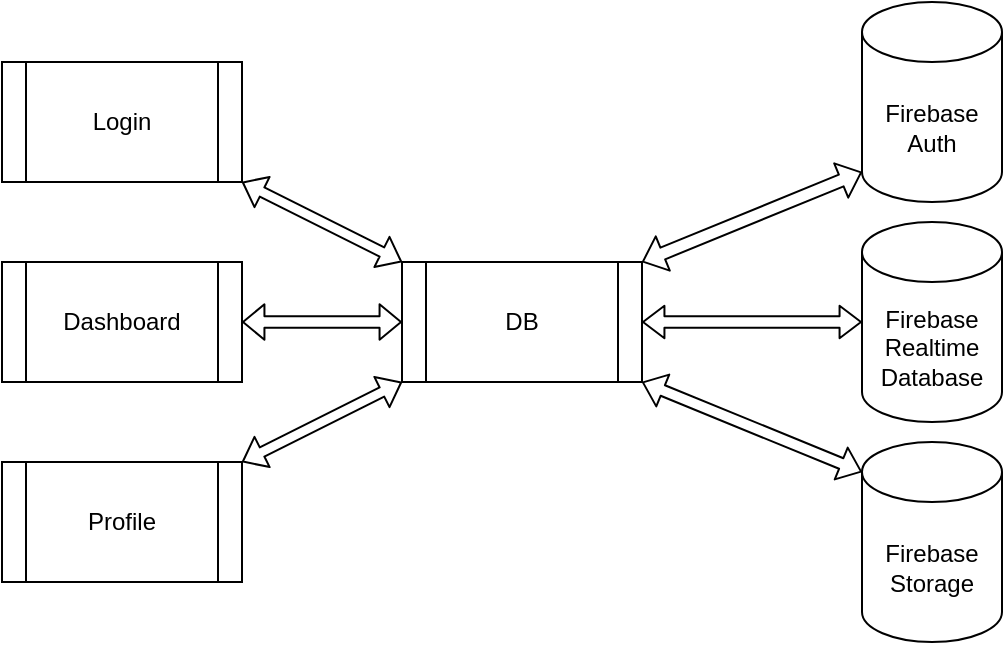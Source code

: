 <mxfile version="13.9.6" type="device"><diagram id="C5RBs43oDa-KdzZeNtuy" name="Page-1"><mxGraphModel dx="541" dy="341" grid="1" gridSize="10" guides="1" tooltips="1" connect="1" arrows="1" fold="1" page="1" pageScale="1" pageWidth="827" pageHeight="1169" math="0" shadow="0"><root><mxCell id="WIyWlLk6GJQsqaUBKTNV-0"/><mxCell id="WIyWlLk6GJQsqaUBKTNV-1" parent="WIyWlLk6GJQsqaUBKTNV-0"/><mxCell id="ApjwVVOxdFiZrONWyLt6-5" value="DB" style="shape=process;whiteSpace=wrap;html=1;backgroundOutline=1;" vertex="1" parent="WIyWlLk6GJQsqaUBKTNV-1"><mxGeometry x="350" y="280" width="120" height="60" as="geometry"/></mxCell><mxCell id="ApjwVVOxdFiZrONWyLt6-6" value="Login" style="shape=process;whiteSpace=wrap;html=1;backgroundOutline=1;" vertex="1" parent="WIyWlLk6GJQsqaUBKTNV-1"><mxGeometry x="150" y="180" width="120" height="60" as="geometry"/></mxCell><mxCell id="ApjwVVOxdFiZrONWyLt6-7" value="Dashboard" style="shape=process;whiteSpace=wrap;html=1;backgroundOutline=1;" vertex="1" parent="WIyWlLk6GJQsqaUBKTNV-1"><mxGeometry x="150" y="280" width="120" height="60" as="geometry"/></mxCell><mxCell id="ApjwVVOxdFiZrONWyLt6-8" value="Profile" style="shape=process;whiteSpace=wrap;html=1;backgroundOutline=1;" vertex="1" parent="WIyWlLk6GJQsqaUBKTNV-1"><mxGeometry x="150" y="380" width="120" height="60" as="geometry"/></mxCell><mxCell id="ApjwVVOxdFiZrONWyLt6-9" value="Firebase Auth" style="shape=cylinder3;whiteSpace=wrap;html=1;boundedLbl=1;backgroundOutline=1;size=15;" vertex="1" parent="WIyWlLk6GJQsqaUBKTNV-1"><mxGeometry x="580" y="150" width="70" height="100" as="geometry"/></mxCell><mxCell id="ApjwVVOxdFiZrONWyLt6-10" value="Firebase Realtime Database" style="shape=cylinder3;whiteSpace=wrap;html=1;boundedLbl=1;backgroundOutline=1;size=15;" vertex="1" parent="WIyWlLk6GJQsqaUBKTNV-1"><mxGeometry x="580" y="260" width="70" height="100" as="geometry"/></mxCell><mxCell id="ApjwVVOxdFiZrONWyLt6-11" value="Firebase Storage" style="shape=cylinder3;whiteSpace=wrap;html=1;boundedLbl=1;backgroundOutline=1;size=15;" vertex="1" parent="WIyWlLk6GJQsqaUBKTNV-1"><mxGeometry x="580" y="370" width="70" height="100" as="geometry"/></mxCell><mxCell id="ApjwVVOxdFiZrONWyLt6-12" value="" style="shape=flexArrow;endArrow=classic;startArrow=classic;html=1;strokeColor=#000000;exitX=1;exitY=1;exitDx=0;exitDy=0;entryX=0;entryY=0;entryDx=0;entryDy=0;endSize=3.24;startSize=3.24;width=5.143;startWidth=10.776;endWidth=10.776;" edge="1" parent="WIyWlLk6GJQsqaUBKTNV-1" source="ApjwVVOxdFiZrONWyLt6-6" target="ApjwVVOxdFiZrONWyLt6-5"><mxGeometry width="50" height="50" relative="1" as="geometry"><mxPoint x="300" y="235" as="sourcePoint"/><mxPoint x="350" y="185" as="targetPoint"/></mxGeometry></mxCell><mxCell id="ApjwVVOxdFiZrONWyLt6-13" value="" style="shape=flexArrow;endArrow=classic;startArrow=classic;html=1;strokeColor=#000000;exitX=1;exitY=0.5;exitDx=0;exitDy=0;entryX=0;entryY=0.5;entryDx=0;entryDy=0;endSize=3.24;startSize=3.24;width=5.714;startWidth=11.02;endWidth=11.02;" edge="1" parent="WIyWlLk6GJQsqaUBKTNV-1" source="ApjwVVOxdFiZrONWyLt6-7" target="ApjwVVOxdFiZrONWyLt6-5"><mxGeometry width="50" height="50" relative="1" as="geometry"><mxPoint x="350" y="440" as="sourcePoint"/><mxPoint x="400" y="390" as="targetPoint"/></mxGeometry></mxCell><mxCell id="ApjwVVOxdFiZrONWyLt6-14" value="" style="shape=flexArrow;endArrow=classic;startArrow=classic;html=1;strokeColor=#000000;exitX=1;exitY=0;exitDx=0;exitDy=0;entryX=0;entryY=1;entryDx=0;entryDy=0;width=5.143;startSize=3.24;startWidth=10.776;endSize=3.24;endWidth=10.776;" edge="1" parent="WIyWlLk6GJQsqaUBKTNV-1" source="ApjwVVOxdFiZrONWyLt6-8" target="ApjwVVOxdFiZrONWyLt6-5"><mxGeometry width="50" height="50" relative="1" as="geometry"><mxPoint x="389" y="510" as="sourcePoint"/><mxPoint x="439" y="460" as="targetPoint"/></mxGeometry></mxCell><mxCell id="ApjwVVOxdFiZrONWyLt6-15" value="" style="shape=flexArrow;endArrow=classic;startArrow=classic;html=1;strokeColor=#000000;entryX=0;entryY=0;entryDx=0;entryDy=15;entryPerimeter=0;exitX=1;exitY=1;exitDx=0;exitDy=0;endSize=3.24;startSize=3.24;width=5.714;endWidth=10.449;startWidth=10.449;" edge="1" parent="WIyWlLk6GJQsqaUBKTNV-1" source="ApjwVVOxdFiZrONWyLt6-5" target="ApjwVVOxdFiZrONWyLt6-11"><mxGeometry width="50" height="50" relative="1" as="geometry"><mxPoint x="390" y="340" as="sourcePoint"/><mxPoint x="440" y="290" as="targetPoint"/></mxGeometry></mxCell><mxCell id="ApjwVVOxdFiZrONWyLt6-16" value="" style="shape=flexArrow;endArrow=classic;startArrow=classic;html=1;strokeColor=#000000;entryX=0;entryY=0.5;entryDx=0;entryDy=0;entryPerimeter=0;exitX=1;exitY=0.5;exitDx=0;exitDy=0;endSize=3.24;startSize=3.24;width=5.714;startWidth=9.469;endWidth=9.469;" edge="1" parent="WIyWlLk6GJQsqaUBKTNV-1" source="ApjwVVOxdFiZrONWyLt6-5" target="ApjwVVOxdFiZrONWyLt6-10"><mxGeometry width="50" height="50" relative="1" as="geometry"><mxPoint x="460" y="380" as="sourcePoint"/><mxPoint x="510" y="330" as="targetPoint"/></mxGeometry></mxCell><mxCell id="ApjwVVOxdFiZrONWyLt6-17" value="" style="shape=flexArrow;endArrow=classic;startArrow=classic;html=1;strokeColor=#000000;entryX=0;entryY=1;entryDx=0;entryDy=-15;entryPerimeter=0;exitX=1;exitY=0;exitDx=0;exitDy=0;endSize=3.24;startSize=3.24;width=6.286;startWidth=11.265;endWidth=11.265;" edge="1" parent="WIyWlLk6GJQsqaUBKTNV-1" source="ApjwVVOxdFiZrONWyLt6-5" target="ApjwVVOxdFiZrONWyLt6-9"><mxGeometry width="50" height="50" relative="1" as="geometry"><mxPoint x="390" y="340" as="sourcePoint"/><mxPoint x="440" y="290" as="targetPoint"/></mxGeometry></mxCell></root></mxGraphModel></diagram></mxfile>